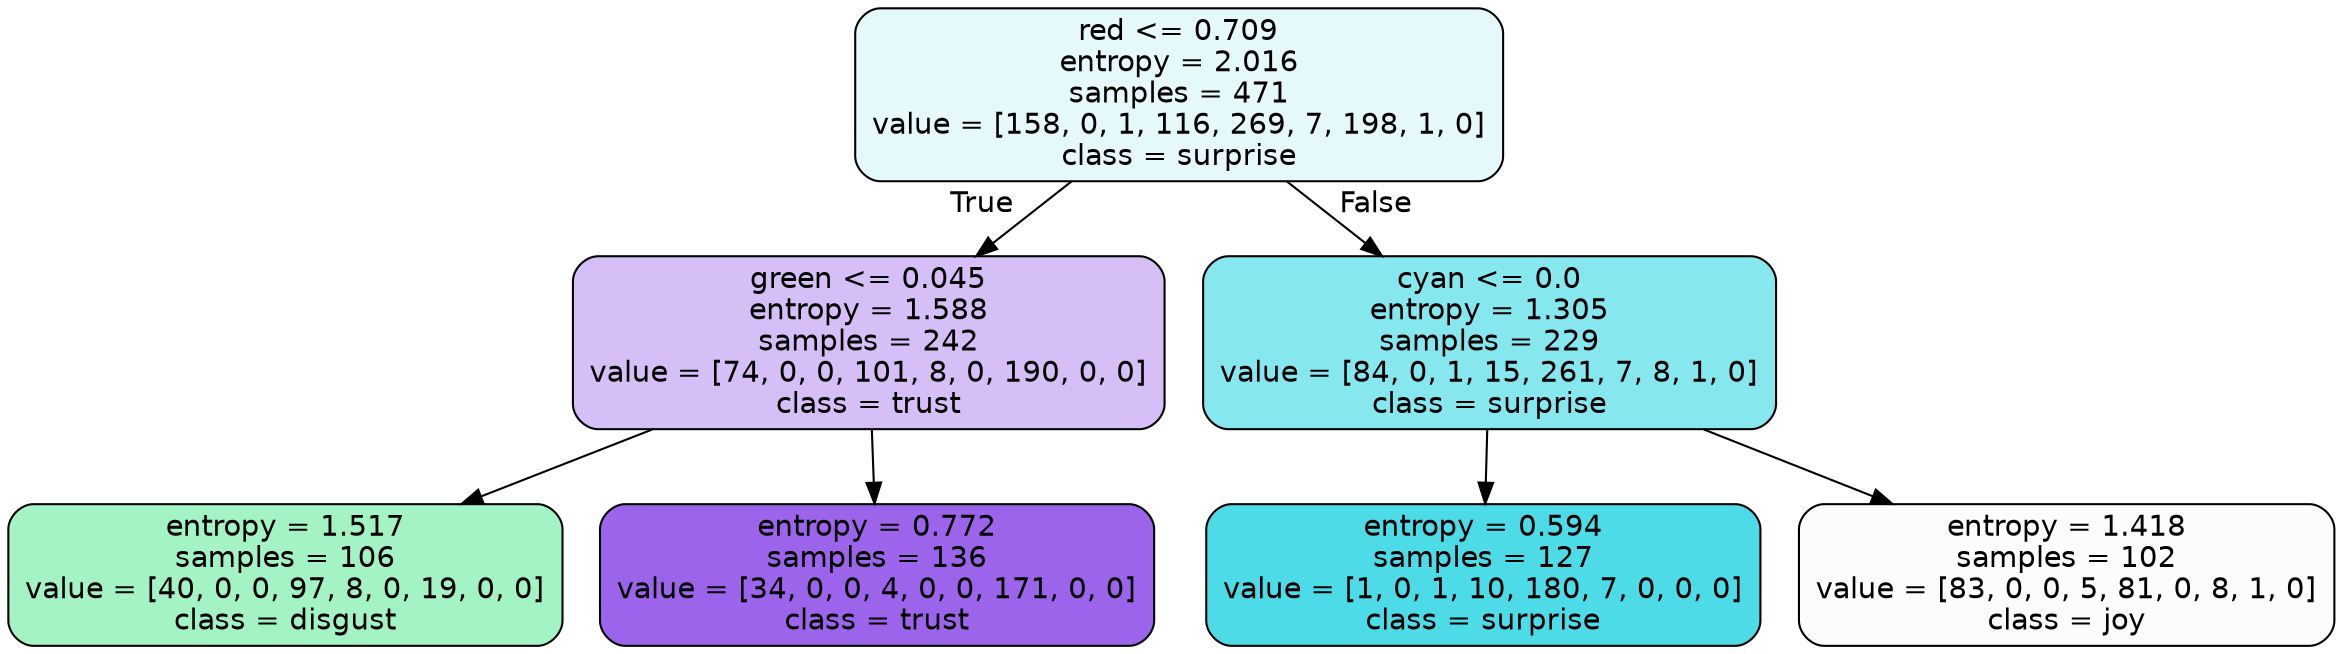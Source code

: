 digraph Tree {
node [shape=box, style="filled, rounded", color="black", fontname=helvetica] ;
edge [fontname=helvetica] ;
0 [label="red <= 0.709\nentropy = 2.016\nsamples = 471\nvalue = [158, 0, 1, 116, 269, 7, 198, 1, 0]\nclass = surprise", fillcolor="#39d7e521"] ;
1 [label="green <= 0.045\nentropy = 1.588\nsamples = 242\nvalue = [74, 0, 0, 101, 8, 0, 190, 0, 0]\nclass = trust", fillcolor="#8139e553"] ;
0 -> 1 [labeldistance=2.5, labelangle=45, headlabel="True"] ;
2 [label="entropy = 1.517\nsamples = 106\nvalue = [40, 0, 0, 97, 8, 0, 19, 0, 0]\nclass = disgust", fillcolor="#39e58175"] ;
1 -> 2 ;
3 [label="entropy = 0.772\nsamples = 136\nvalue = [34, 0, 0, 4, 0, 0, 171, 0, 0]\nclass = trust", fillcolor="#8139e5c8"] ;
1 -> 3 ;
4 [label="cyan <= 0.0\nentropy = 1.305\nsamples = 229\nvalue = [84, 0, 1, 15, 261, 7, 8, 1, 0]\nclass = surprise", fillcolor="#39d7e59a"] ;
0 -> 4 [labeldistance=2.5, labelangle=-45, headlabel="False"] ;
5 [label="entropy = 0.594\nsamples = 127\nvalue = [1, 0, 1, 10, 180, 7, 0, 0, 0]\nclass = surprise", fillcolor="#39d7e5e5"] ;
4 -> 5 ;
6 [label="entropy = 1.418\nsamples = 102\nvalue = [83, 0, 0, 5, 81, 0, 8, 1, 0]\nclass = joy", fillcolor="#e5813905"] ;
4 -> 6 ;
}